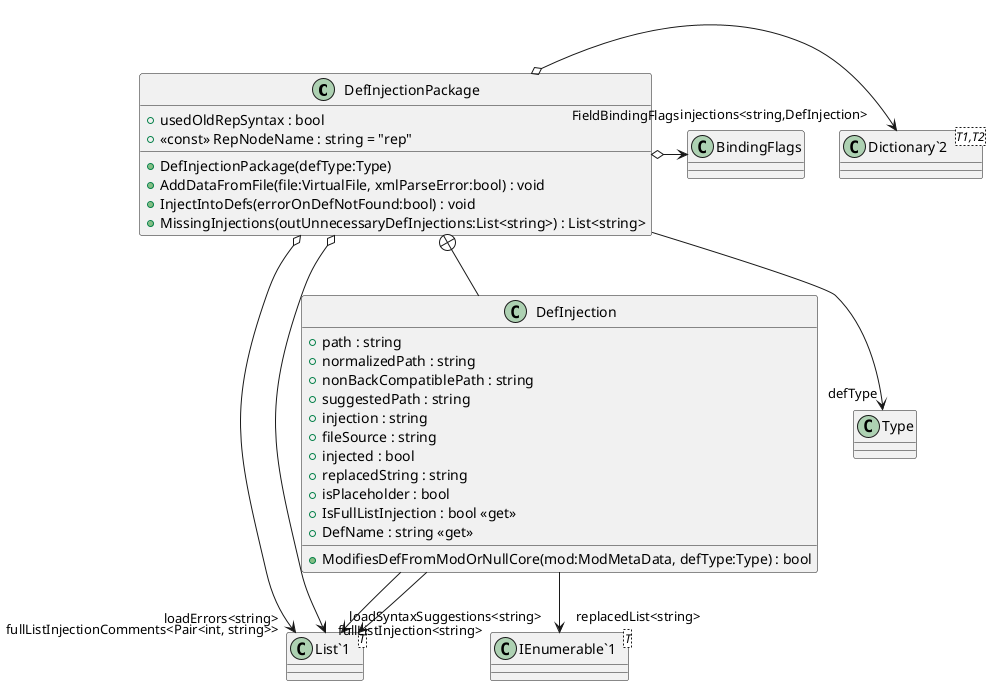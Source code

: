 @startuml
class DefInjectionPackage {
    + usedOldRepSyntax : bool
    + <<const>> RepNodeName : string = "rep"
    + DefInjectionPackage(defType:Type)
    + AddDataFromFile(file:VirtualFile, xmlParseError:bool) : void
    + InjectIntoDefs(errorOnDefNotFound:bool) : void
    + MissingInjections(outUnnecessaryDefInjections:List<string>) : List<string>
}
class DefInjection {
    + path : string
    + normalizedPath : string
    + nonBackCompatiblePath : string
    + suggestedPath : string
    + injection : string
    + fileSource : string
    + injected : bool
    + replacedString : string
    + isPlaceholder : bool
    + IsFullListInjection : bool <<get>>
    + DefName : string <<get>>
    + ModifiesDefFromModOrNullCore(mod:ModMetaData, defType:Type) : bool
}
class "Dictionary`2"<T1,T2> {
}
class "List`1"<T> {
}
class "IEnumerable`1"<T> {
}
DefInjectionPackage --> "defType" Type
DefInjectionPackage o-> "injections<string,DefInjection>" "Dictionary`2"
DefInjectionPackage o-> "loadErrors<string>" "List`1"
DefInjectionPackage o-> "loadSyntaxSuggestions<string>" "List`1"
DefInjectionPackage o-> "FieldBindingFlags" BindingFlags
DefInjectionPackage +-- DefInjection
DefInjection --> "fullListInjection<string>" "List`1"
DefInjection --> "fullListInjectionComments<Pair<int, string>>" "List`1"
DefInjection --> "replacedList<string>" "IEnumerable`1"
@enduml
